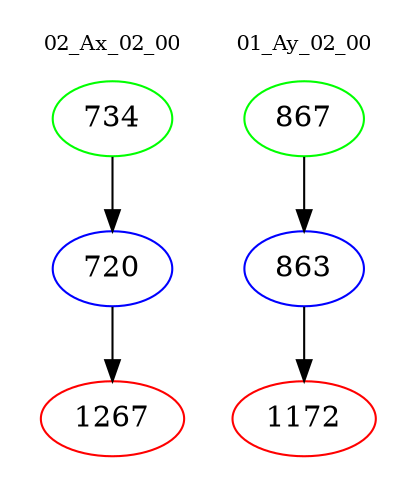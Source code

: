 digraph{
subgraph cluster_0 {
color = white
label = "02_Ax_02_00";
fontsize=10;
T0_734 [label="734", color="green"]
T0_734 -> T0_720 [color="black"]
T0_720 [label="720", color="blue"]
T0_720 -> T0_1267 [color="black"]
T0_1267 [label="1267", color="red"]
}
subgraph cluster_1 {
color = white
label = "01_Ay_02_00";
fontsize=10;
T1_867 [label="867", color="green"]
T1_867 -> T1_863 [color="black"]
T1_863 [label="863", color="blue"]
T1_863 -> T1_1172 [color="black"]
T1_1172 [label="1172", color="red"]
}
}
